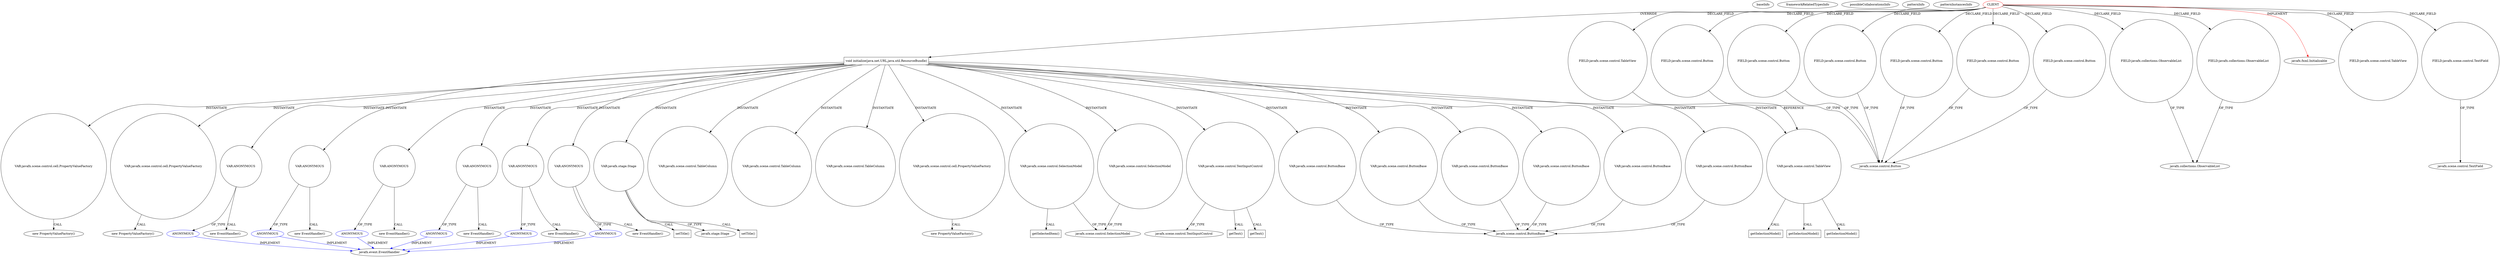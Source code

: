 digraph {
baseInfo[graphId=452,category="pattern",isAnonymous=false,possibleRelation=true]
frameworkRelatedTypesInfo[0="javafx.fxml.Initializable"]
possibleCollaborationsInfo[0="452~INSTANTIATION-OVERRIDING_METHOD_DECLARATION-~javafx.fxml.Initializable ~javafx.event.EventHandler ~false~true",1="452~INSTANTIATION-OVERRIDING_METHOD_DECLARATION-~javafx.fxml.Initializable ~javafx.event.EventHandler ~false~true",2="452~INSTANTIATION-OVERRIDING_METHOD_DECLARATION-~javafx.fxml.Initializable ~javafx.event.EventHandler ~false~true",3="452~INSTANTIATION-OVERRIDING_METHOD_DECLARATION-~javafx.fxml.Initializable ~javafx.event.EventHandler ~false~true",4="452~INSTANTIATION-OVERRIDING_METHOD_DECLARATION-~javafx.fxml.Initializable ~javafx.event.EventHandler ~false~true",5="452~INSTANTIATION-OVERRIDING_METHOD_DECLARATION-~javafx.fxml.Initializable ~javafx.event.EventHandler ~false~true"]
patternInfo[frequency=2.0,patternRootClient=0]
patternInstancesInfo[0="diogocs1-FPessoais~/diogocs1-FPessoais/FPessoais-master/FinancasPessoais/src/app/controllers/HomeController.java~HomeController~2490",1="crosswords-testEnvironment~/crosswords-testEnvironment/testEnvironment-master/src/GUI/MainController.java~MainController~2315"]
96[label="new PropertyValueFactory()",vertexType="CONSTRUCTOR_CALL",isFrameworkType=false]
97[label="VAR:javafx.scene.control.cell.PropertyValueFactory",vertexType="VARIABLE_EXPRESION",isFrameworkType=false,shape=circle]
54[label="void initialize(java.net.URL,java.util.ResourceBundle)",vertexType="OVERRIDING_METHOD_DECLARATION",isFrameworkType=false,shape=box]
0[label="CLIENT",vertexType="ROOT_CLIENT_CLASS_DECLARATION",isFrameworkType=false,color=red]
44[label="FIELD:javafx.scene.control.Button",vertexType="FIELD_DECLARATION",isFrameworkType=false,shape=circle]
2[label="FIELD:javafx.scene.control.Button",vertexType="FIELD_DECLARATION",isFrameworkType=false,shape=circle]
14[label="FIELD:javafx.scene.control.Button",vertexType="FIELD_DECLARATION",isFrameworkType=false,shape=circle]
16[label="FIELD:javafx.scene.control.Button",vertexType="FIELD_DECLARATION",isFrameworkType=false,shape=circle]
38[label="FIELD:javafx.scene.control.Button",vertexType="FIELD_DECLARATION",isFrameworkType=false,shape=circle]
32[label="FIELD:javafx.scene.control.Button",vertexType="FIELD_DECLARATION",isFrameworkType=false,shape=circle]
12[label="FIELD:javafx.collections.ObservableList",vertexType="FIELD_DECLARATION",isFrameworkType=false,shape=circle]
13[label="javafx.collections.ObservableList",vertexType="FRAMEWORK_INTERFACE_TYPE",isFrameworkType=false]
34[label="FIELD:javafx.collections.ObservableList",vertexType="FIELD_DECLARATION",isFrameworkType=false,shape=circle]
301[label="VAR:javafx.scene.control.SelectionModel",vertexType="VARIABLE_EXPRESION",isFrameworkType=false,shape=circle]
302[label="getSelectedItem()",vertexType="INSIDE_CALL",isFrameworkType=false,shape=box]
116[label="javafx.scene.control.SelectionModel",vertexType="FRAMEWORK_CLASS_TYPE",isFrameworkType=false]
114[label="VAR:javafx.scene.control.SelectionModel",vertexType="VARIABLE_EXPRESION",isFrameworkType=false,shape=circle]
271[label="VAR:javafx.scene.control.TextInputControl",vertexType="VARIABLE_EXPRESION",isFrameworkType=false,shape=circle]
219[label="VAR:javafx.scene.control.ButtonBase",vertexType="VARIABLE_EXPRESION",isFrameworkType=false,shape=circle]
109[label="javafx.scene.control.ButtonBase",vertexType="FRAMEWORK_CLASS_TYPE",isFrameworkType=false]
192[label="VAR:javafx.scene.control.ButtonBase",vertexType="VARIABLE_EXPRESION",isFrameworkType=false,shape=circle]
294[label="VAR:javafx.scene.control.ButtonBase",vertexType="VARIABLE_EXPRESION",isFrameworkType=false,shape=circle]
244[label="VAR:javafx.scene.control.ButtonBase",vertexType="VARIABLE_EXPRESION",isFrameworkType=false,shape=circle]
107[label="VAR:javafx.scene.control.ButtonBase",vertexType="VARIABLE_EXPRESION",isFrameworkType=false,shape=circle]
230[label="VAR:javafx.scene.control.ButtonBase",vertexType="VARIABLE_EXPRESION",isFrameworkType=false,shape=circle]
3[label="javafx.scene.control.Button",vertexType="FRAMEWORK_CLASS_TYPE",isFrameworkType=false]
218[label="javafx.scene.control.TextInputControl",vertexType="FRAMEWORK_CLASS_TYPE",isFrameworkType=false]
52[label="FIELD:javafx.scene.control.TextField",vertexType="FIELD_DECLARATION",isFrameworkType=false,shape=circle]
91[label="VAR:javafx.scene.control.cell.PropertyValueFactory",vertexType="VARIABLE_EXPRESION",isFrameworkType=false,shape=circle]
90[label="new PropertyValueFactory()",vertexType="CONSTRUCTOR_CALL",isFrameworkType=false]
85[label="VAR:javafx.scene.control.cell.PropertyValueFactory",vertexType="VARIABLE_EXPRESION",isFrameworkType=false,shape=circle]
84[label="new PropertyValueFactory()",vertexType="CONSTRUCTOR_CALL",isFrameworkType=false]
272[label="getText()",vertexType="INSIDE_CALL",isFrameworkType=false,shape=box]
275[label="getText()",vertexType="INSIDE_CALL",isFrameworkType=false,shape=box]
248[label="VAR:ANONYMOUS",vertexType="VARIABLE_EXPRESION",isFrameworkType=false,shape=circle]
249[label="ANONYMOUS",vertexType="REFERENCE_ANONYMOUS_DECLARATION",isFrameworkType=false,color=blue]
247[label="new EventHandler()",vertexType="CONSTRUCTOR_CALL",isFrameworkType=false]
113[label="javafx.event.EventHandler",vertexType="FRAMEWORK_INTERFACE_TYPE",isFrameworkType=false]
112[label="ANONYMOUS",vertexType="REFERENCE_ANONYMOUS_DECLARATION",isFrameworkType=false,color=blue]
299[label="ANONYMOUS",vertexType="REFERENCE_ANONYMOUS_DECLARATION",isFrameworkType=false,color=blue]
197[label="ANONYMOUS",vertexType="REFERENCE_ANONYMOUS_DECLARATION",isFrameworkType=false,color=blue]
235[label="ANONYMOUS",vertexType="REFERENCE_ANONYMOUS_DECLARATION",isFrameworkType=false,color=blue]
224[label="ANONYMOUS",vertexType="REFERENCE_ANONYMOUS_DECLARATION",isFrameworkType=false,color=blue]
196[label="VAR:ANONYMOUS",vertexType="VARIABLE_EXPRESION",isFrameworkType=false,shape=circle]
195[label="new EventHandler()",vertexType="CONSTRUCTOR_CALL",isFrameworkType=false]
223[label="VAR:ANONYMOUS",vertexType="VARIABLE_EXPRESION",isFrameworkType=false,shape=circle]
222[label="new EventHandler()",vertexType="CONSTRUCTOR_CALL",isFrameworkType=false]
298[label="VAR:ANONYMOUS",vertexType="VARIABLE_EXPRESION",isFrameworkType=false,shape=circle]
297[label="new EventHandler()",vertexType="CONSTRUCTOR_CALL",isFrameworkType=false]
111[label="VAR:ANONYMOUS",vertexType="VARIABLE_EXPRESION",isFrameworkType=false,shape=circle]
110[label="new EventHandler()",vertexType="CONSTRUCTOR_CALL",isFrameworkType=false]
234[label="VAR:ANONYMOUS",vertexType="VARIABLE_EXPRESION",isFrameworkType=false,shape=circle]
233[label="new EventHandler()",vertexType="CONSTRUCTOR_CALL",isFrameworkType=false]
1[label="javafx.fxml.Initializable",vertexType="FRAMEWORK_INTERFACE_TYPE",isFrameworkType=false]
120[label="VAR:javafx.stage.Stage",vertexType="VARIABLE_EXPRESION",isFrameworkType=false,shape=circle]
121[label="javafx.stage.Stage",vertexType="FRAMEWORK_CLASS_TYPE",isFrameworkType=false]
181[label="setTitle()",vertexType="INSIDE_CALL",isFrameworkType=false,shape=box]
309[label="setTitle()",vertexType="INSIDE_CALL",isFrameworkType=false,shape=box]
9[label="javafx.scene.control.TextField",vertexType="FRAMEWORK_CLASS_TYPE",isFrameworkType=false]
102[label="VAR:javafx.scene.control.TableView",vertexType="VARIABLE_EXPRESION",isFrameworkType=false,shape=circle]
305[label="getSelectionModel()",vertexType="INSIDE_CALL",isFrameworkType=false,shape=box]
103[label="getSelectionModel()",vertexType="INSIDE_CALL",isFrameworkType=false,shape=box]
118[label="getSelectionModel()",vertexType="INSIDE_CALL",isFrameworkType=false,shape=box]
10[label="FIELD:javafx.scene.control.TableView",vertexType="FIELD_DECLARATION",isFrameworkType=false,shape=circle]
30[label="FIELD:javafx.scene.control.TableView",vertexType="FIELD_DECLARATION",isFrameworkType=false,shape=circle]
93[label="VAR:javafx.scene.control.TableColumn",vertexType="VARIABLE_EXPRESION",isFrameworkType=false,shape=circle]
87[label="VAR:javafx.scene.control.TableColumn",vertexType="VARIABLE_EXPRESION",isFrameworkType=false,shape=circle]
58[label="VAR:javafx.scene.control.TableColumn",vertexType="VARIABLE_EXPRESION",isFrameworkType=false,shape=circle]
2->3[label="OF_TYPE"]
219->109[label="OF_TYPE"]
271->275[label="CALL"]
54->244[label="INSTANTIATE"]
54->114[label="INSTANTIATE"]
91->90[label="CALL"]
85->84[label="CALL"]
114->116[label="OF_TYPE"]
97->96[label="CALL"]
54->107[label="INSTANTIATE"]
54->111[label="INSTANTIATE"]
0->52[label="DECLARE_FIELD"]
294->109[label="OF_TYPE"]
54->234[label="INSTANTIATE"]
38->3[label="OF_TYPE"]
54->271[label="INSTANTIATE"]
0->30[label="DECLARE_FIELD"]
54->93[label="INSTANTIATE"]
271->218[label="OF_TYPE"]
299->113[label="IMPLEMENT",color=blue]
54->196[label="INSTANTIATE"]
107->109[label="OF_TYPE"]
301->116[label="OF_TYPE"]
298->299[label="OF_TYPE"]
54->223[label="INSTANTIATE"]
192->109[label="OF_TYPE"]
0->2[label="DECLARE_FIELD"]
102->305[label="CALL"]
54->97[label="INSTANTIATE"]
0->34[label="DECLARE_FIELD"]
12->13[label="OF_TYPE"]
0->32[label="DECLARE_FIELD"]
54->298[label="INSTANTIATE"]
54->102[label="INSTANTIATE"]
0->14[label="DECLARE_FIELD"]
111->110[label="CALL"]
54->58[label="INSTANTIATE"]
249->113[label="IMPLEMENT",color=blue]
223->222[label="CALL"]
54->87[label="INSTANTIATE"]
14->3[label="OF_TYPE"]
111->112[label="OF_TYPE"]
224->113[label="IMPLEMENT",color=blue]
54->85[label="INSTANTIATE"]
0->16[label="DECLARE_FIELD"]
244->109[label="OF_TYPE"]
0->12[label="DECLARE_FIELD"]
34->13[label="OF_TYPE"]
32->3[label="OF_TYPE"]
120->121[label="OF_TYPE"]
54->120[label="INSTANTIATE"]
196->197[label="OF_TYPE"]
54->219[label="INSTANTIATE"]
230->109[label="OF_TYPE"]
235->113[label="IMPLEMENT",color=blue]
223->224[label="OF_TYPE"]
54->294[label="INSTANTIATE"]
52->9[label="OF_TYPE"]
54->301[label="INSTANTIATE"]
248->247[label="CALL"]
196->195[label="CALL"]
234->235[label="OF_TYPE"]
0->54[label="OVERRIDE"]
44->3[label="OF_TYPE"]
54->192[label="INSTANTIATE"]
120->181[label="CALL"]
16->3[label="OF_TYPE"]
54->230[label="INSTANTIATE"]
0->10[label="DECLARE_FIELD"]
54->248[label="INSTANTIATE"]
234->233[label="CALL"]
30->102[label="REFERENCE"]
271->272[label="CALL"]
248->249[label="OF_TYPE"]
197->113[label="IMPLEMENT",color=blue]
120->309[label="CALL"]
0->44[label="DECLARE_FIELD"]
301->302[label="CALL"]
54->91[label="INSTANTIATE"]
0->38[label="DECLARE_FIELD"]
112->113[label="IMPLEMENT",color=blue]
298->297[label="CALL"]
102->118[label="CALL"]
0->1[label="IMPLEMENT",color=red]
102->103[label="CALL"]
}

